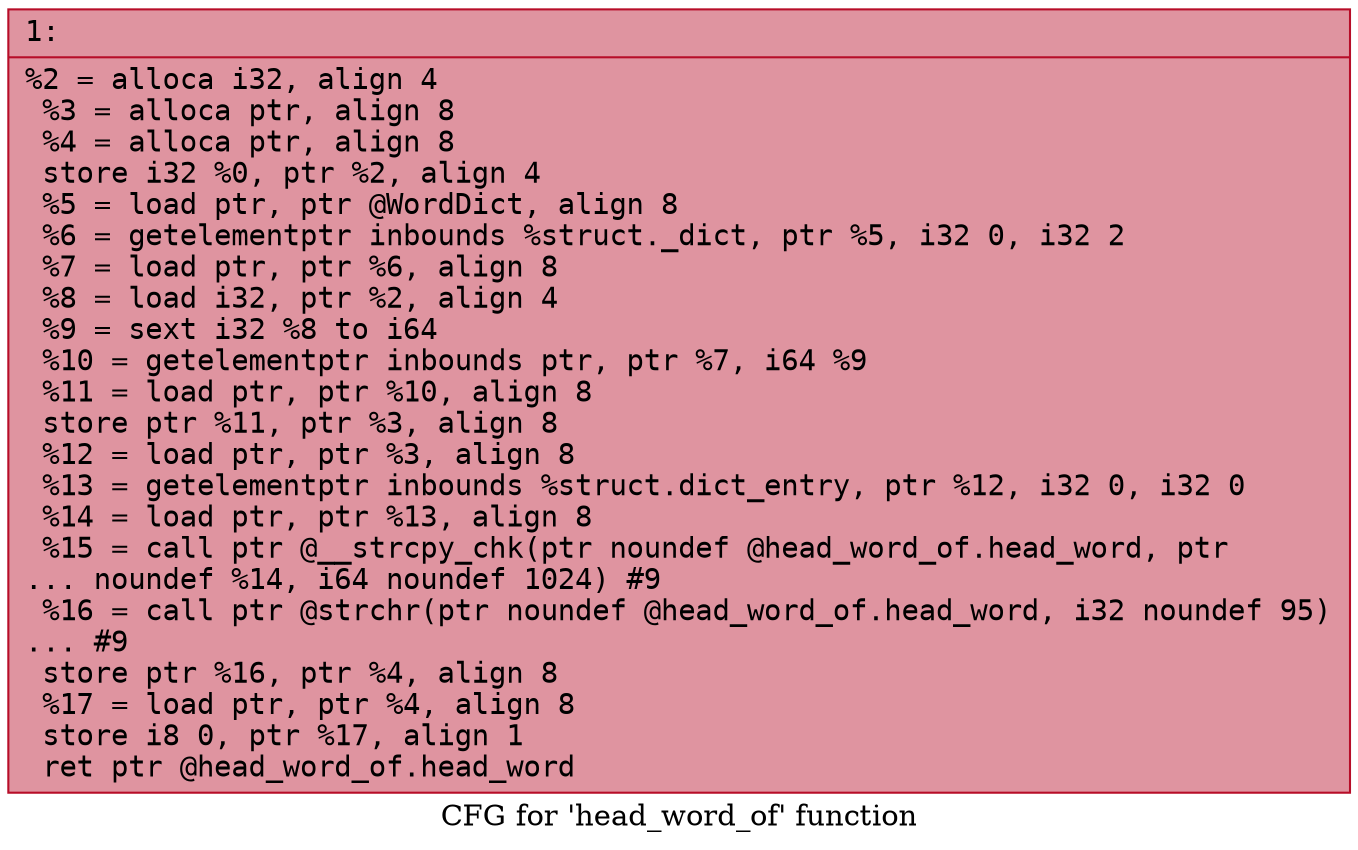 digraph "CFG for 'head_word_of' function" {
	label="CFG for 'head_word_of' function";

	Node0x600000d22850 [shape=record,color="#b70d28ff", style=filled, fillcolor="#b70d2870" fontname="Courier",label="{1:\l|  %2 = alloca i32, align 4\l  %3 = alloca ptr, align 8\l  %4 = alloca ptr, align 8\l  store i32 %0, ptr %2, align 4\l  %5 = load ptr, ptr @WordDict, align 8\l  %6 = getelementptr inbounds %struct._dict, ptr %5, i32 0, i32 2\l  %7 = load ptr, ptr %6, align 8\l  %8 = load i32, ptr %2, align 4\l  %9 = sext i32 %8 to i64\l  %10 = getelementptr inbounds ptr, ptr %7, i64 %9\l  %11 = load ptr, ptr %10, align 8\l  store ptr %11, ptr %3, align 8\l  %12 = load ptr, ptr %3, align 8\l  %13 = getelementptr inbounds %struct.dict_entry, ptr %12, i32 0, i32 0\l  %14 = load ptr, ptr %13, align 8\l  %15 = call ptr @__strcpy_chk(ptr noundef @head_word_of.head_word, ptr\l... noundef %14, i64 noundef 1024) #9\l  %16 = call ptr @strchr(ptr noundef @head_word_of.head_word, i32 noundef 95)\l... #9\l  store ptr %16, ptr %4, align 8\l  %17 = load ptr, ptr %4, align 8\l  store i8 0, ptr %17, align 1\l  ret ptr @head_word_of.head_word\l}"];
}
